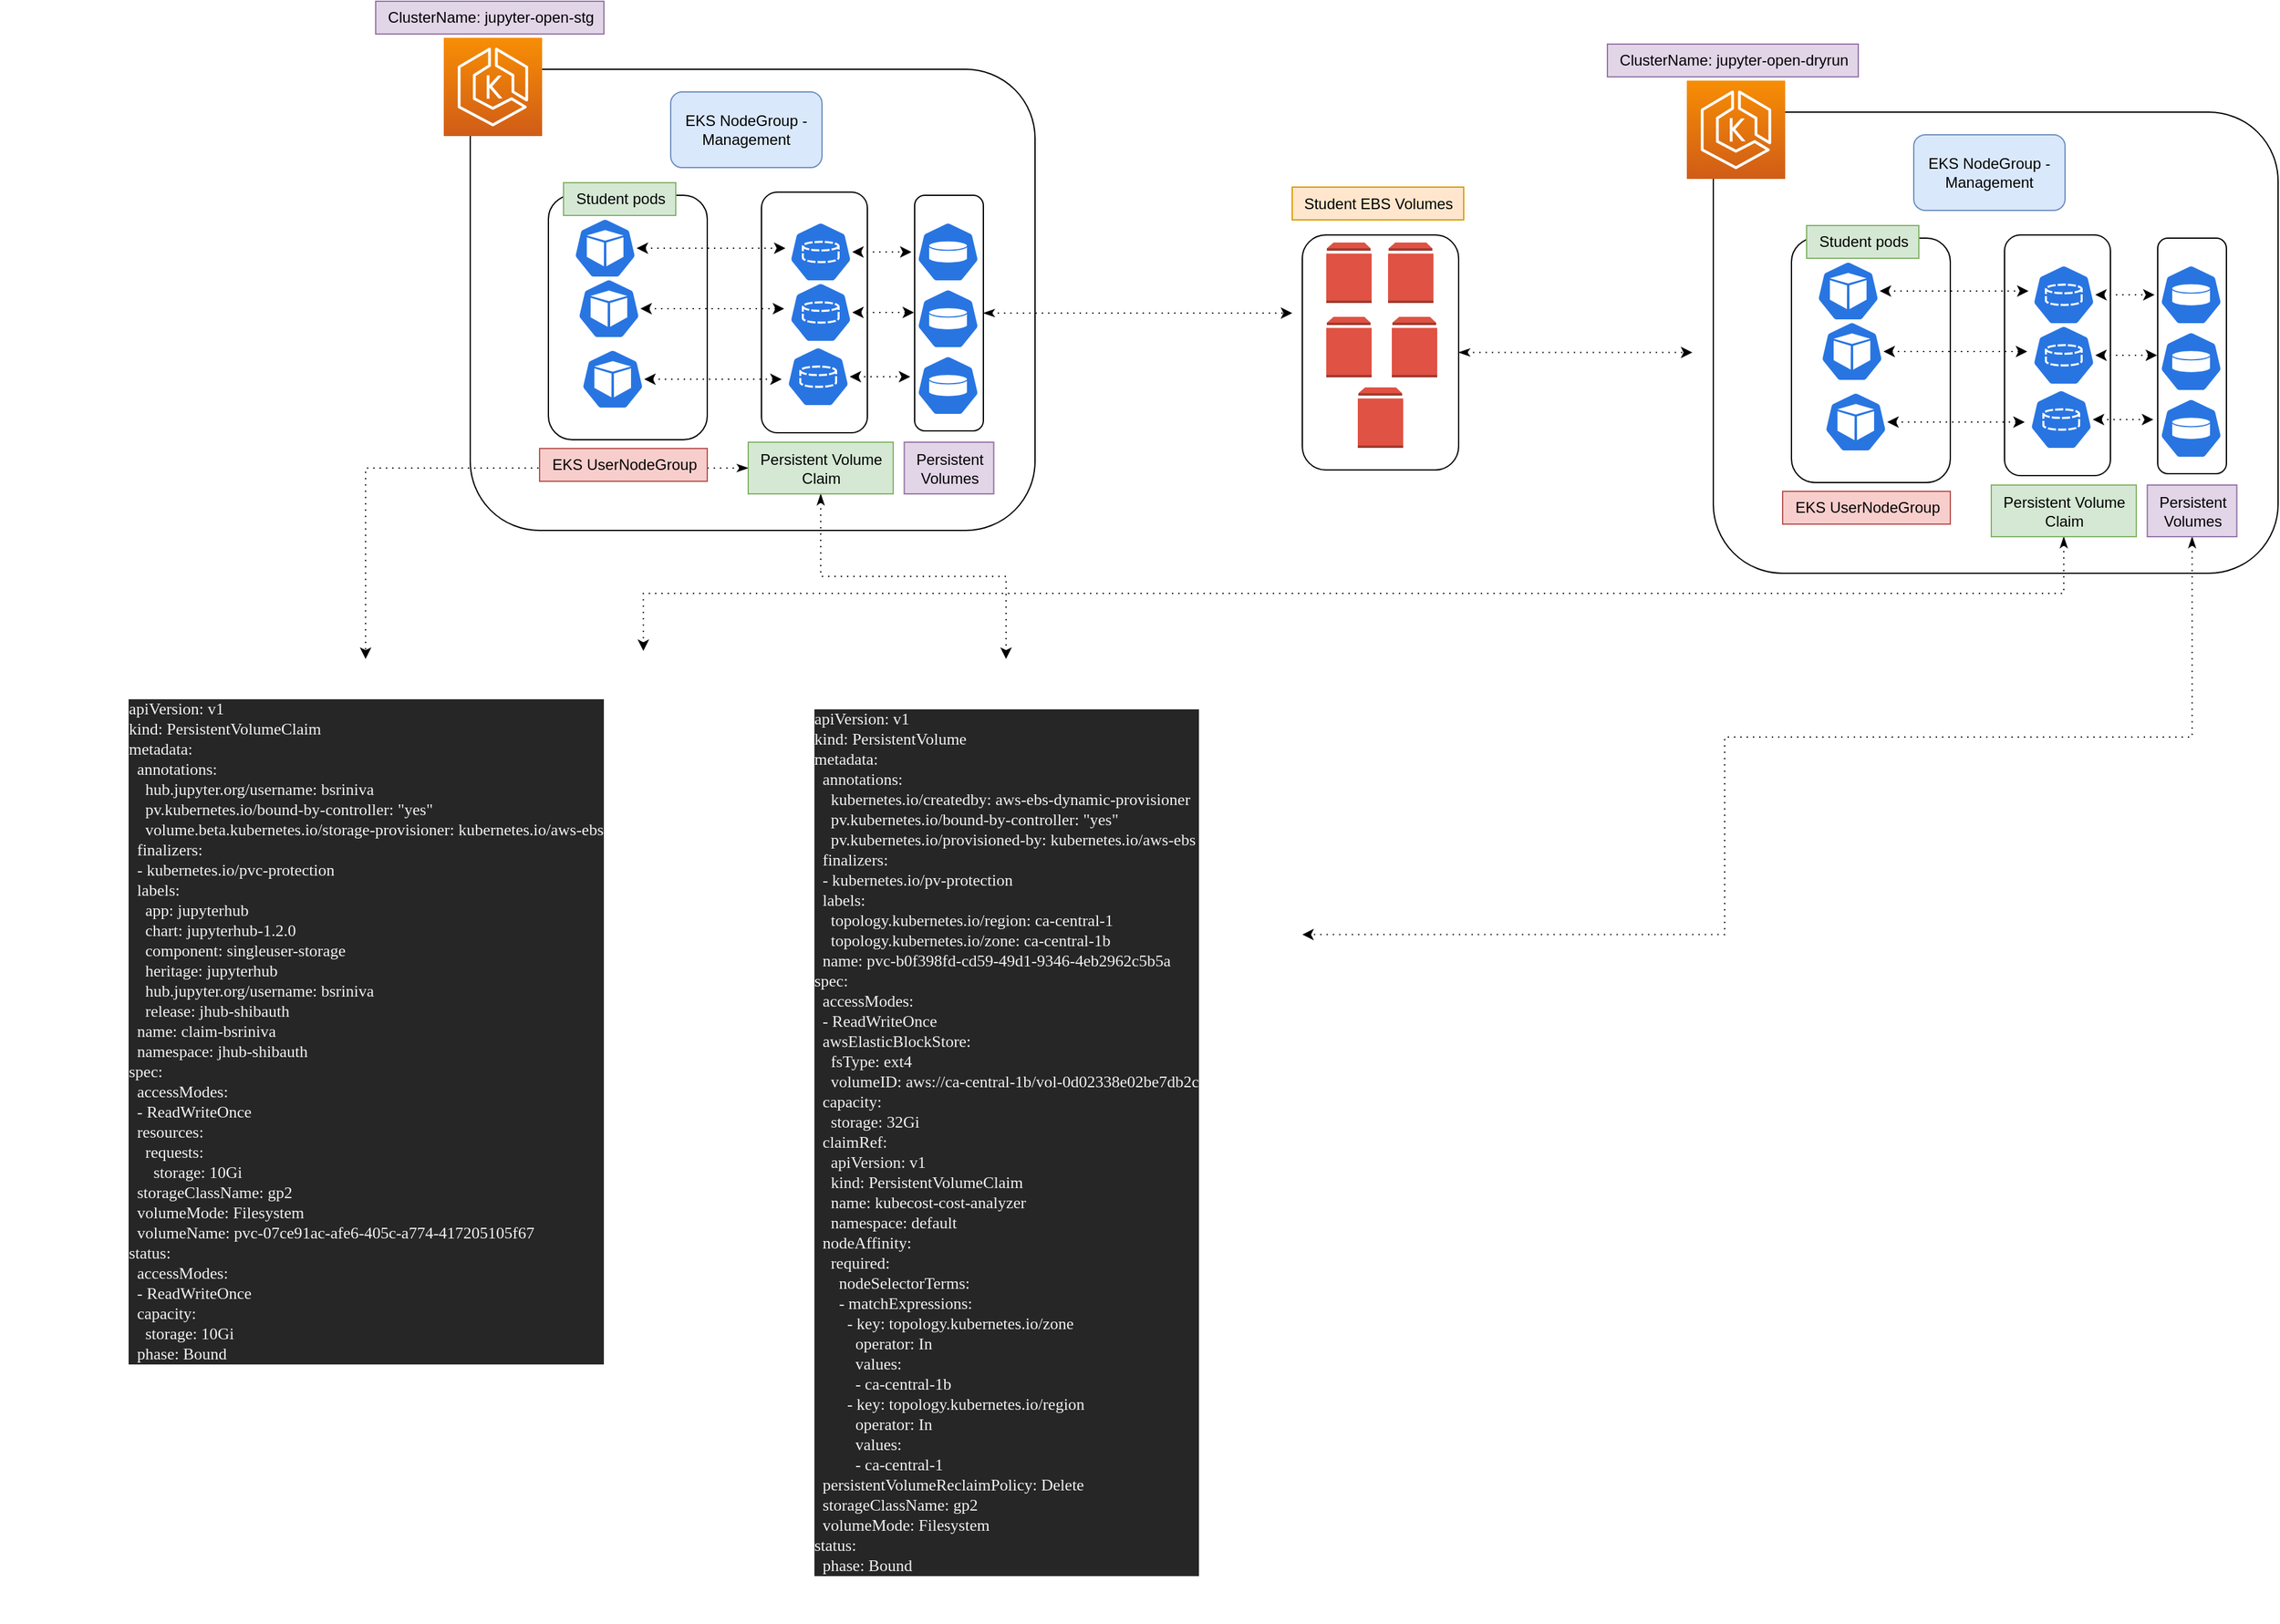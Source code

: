 <mxfile version="20.6.0" type="device"><diagram id="SJwE10z-4MJVXsRdJ9F6" name="Page-1"><mxGraphModel dx="2472" dy="1768" grid="0" gridSize="10" guides="1" tooltips="1" connect="1" arrows="1" fold="1" page="0" pageScale="1" pageWidth="1920" pageHeight="1200" math="0" shadow="0"><root><mxCell id="0"/><mxCell id="1" parent="0"/><mxCell id="1_EWD0Ffi2usKHDU976q-1" value="" style="rounded=1;whiteSpace=wrap;html=1;" vertex="1" parent="1"><mxGeometry x="260" y="115" width="126" height="194" as="geometry"/></mxCell><mxCell id="1_EWD0Ffi2usKHDU976q-2" value="EKS NodeGroup - Management" style="rounded=1;whiteSpace=wrap;html=1;fillColor=#dae8fc;strokeColor=#6c8ebf;" vertex="1" parent="1"><mxGeometry x="357" y="33" width="120" height="60" as="geometry"/></mxCell><mxCell id="1_EWD0Ffi2usKHDU976q-4" value="" style="rounded=1;whiteSpace=wrap;html=1;fillColor=none;" vertex="1" parent="1"><mxGeometry x="198" y="15" width="448" height="366" as="geometry"/></mxCell><mxCell id="1_EWD0Ffi2usKHDU976q-6" value="" style="sketch=0;points=[[0,0,0],[0.25,0,0],[0.5,0,0],[0.75,0,0],[1,0,0],[0,1,0],[0.25,1,0],[0.5,1,0],[0.75,1,0],[1,1,0],[0,0.25,0],[0,0.5,0],[0,0.75,0],[1,0.25,0],[1,0.5,0],[1,0.75,0]];outlineConnect=0;fontColor=#232F3E;gradientColor=#F78E04;gradientDirection=north;fillColor=#D05C17;strokeColor=#ffffff;dashed=0;verticalLabelPosition=bottom;verticalAlign=top;align=center;html=1;fontSize=12;fontStyle=0;aspect=fixed;shape=mxgraph.aws4.resourceIcon;resIcon=mxgraph.aws4.eks;" vertex="1" parent="1"><mxGeometry x="177" y="-10" width="78" height="78" as="geometry"/></mxCell><mxCell id="1_EWD0Ffi2usKHDU976q-8" value="" style="outlineConnect=0;dashed=0;verticalLabelPosition=bottom;verticalAlign=top;align=center;html=1;shape=mxgraph.aws3.volume;fillColor=#E05243;gradientColor=none;" vertex="1" parent="1"><mxGeometry x="877" y="152.5" width="36" height="48" as="geometry"/></mxCell><mxCell id="1_EWD0Ffi2usKHDU976q-10" value="" style="outlineConnect=0;dashed=0;verticalLabelPosition=bottom;verticalAlign=top;align=center;html=1;shape=mxgraph.aws3.volume;fillColor=#E05243;gradientColor=none;" vertex="1" parent="1"><mxGeometry x="926" y="152.5" width="36" height="48" as="geometry"/></mxCell><mxCell id="1_EWD0Ffi2usKHDU976q-11" value="" style="outlineConnect=0;dashed=0;verticalLabelPosition=bottom;verticalAlign=top;align=center;html=1;shape=mxgraph.aws3.volume;fillColor=#E05243;gradientColor=none;" vertex="1" parent="1"><mxGeometry x="877" y="211.5" width="36" height="48" as="geometry"/></mxCell><mxCell id="1_EWD0Ffi2usKHDU976q-12" value="" style="outlineConnect=0;dashed=0;verticalLabelPosition=bottom;verticalAlign=top;align=center;html=1;shape=mxgraph.aws3.volume;fillColor=#E05243;gradientColor=none;" vertex="1" parent="1"><mxGeometry x="929" y="211.5" width="36" height="48" as="geometry"/></mxCell><mxCell id="1_EWD0Ffi2usKHDU976q-14" value="" style="outlineConnect=0;dashed=0;verticalLabelPosition=bottom;verticalAlign=top;align=center;html=1;shape=mxgraph.aws3.volume;fillColor=#E05243;gradientColor=none;" vertex="1" parent="1"><mxGeometry x="902" y="267.5" width="36" height="48" as="geometry"/></mxCell><mxCell id="1_EWD0Ffi2usKHDU976q-16" value="Student EBS Volumes" style="text;html=1;align=center;verticalAlign=middle;resizable=0;points=[];autosize=1;strokeColor=#d79b00;fillColor=#ffe6cc;" vertex="1" parent="1"><mxGeometry x="850" y="108.5" width="136" height="26" as="geometry"/></mxCell><mxCell id="1_EWD0Ffi2usKHDU976q-37" style="edgeStyle=orthogonalEdgeStyle;rounded=0;orthogonalLoop=1;jettySize=auto;html=1;dashed=1;dashPattern=1 4;startArrow=classic;startFill=1;" edge="1" parent="1" source="1_EWD0Ffi2usKHDU976q-18"><mxGeometry relative="1" as="geometry"><mxPoint x="548" y="160" as="targetPoint"/></mxGeometry></mxCell><mxCell id="1_EWD0Ffi2usKHDU976q-18" value="" style="sketch=0;html=1;dashed=0;whitespace=wrap;fillColor=#2875E2;strokeColor=#ffffff;points=[[0.005,0.63,0],[0.1,0.2,0],[0.9,0.2,0],[0.5,0,0],[0.995,0.63,0],[0.72,0.99,0],[0.5,1,0],[0.28,0.99,0]];verticalLabelPosition=bottom;align=center;verticalAlign=top;shape=mxgraph.kubernetes.icon;prIcon=pvc" vertex="1" parent="1"><mxGeometry x="451" y="136" width="50" height="48" as="geometry"/></mxCell><mxCell id="1_EWD0Ffi2usKHDU976q-31" style="edgeStyle=orthogonalEdgeStyle;rounded=0;orthogonalLoop=1;jettySize=auto;html=1;dashed=1;dashPattern=1 4;startArrow=classic;startFill=1;" edge="1" parent="1" source="1_EWD0Ffi2usKHDU976q-19"><mxGeometry relative="1" as="geometry"><mxPoint x="445" y="261" as="targetPoint"/></mxGeometry></mxCell><mxCell id="1_EWD0Ffi2usKHDU976q-19" value="" style="sketch=0;html=1;dashed=0;whitespace=wrap;fillColor=#2875E2;strokeColor=#ffffff;points=[[0.005,0.63,0],[0.1,0.2,0],[0.9,0.2,0],[0.5,0,0],[0.995,0.63,0],[0.72,0.99,0],[0.5,1,0],[0.28,0.99,0]];verticalLabelPosition=bottom;align=center;verticalAlign=top;shape=mxgraph.kubernetes.icon;prIcon=pod" vertex="1" parent="1"><mxGeometry x="286" y="237" width="50" height="48" as="geometry"/></mxCell><mxCell id="1_EWD0Ffi2usKHDU976q-29" style="edgeStyle=orthogonalEdgeStyle;rounded=0;orthogonalLoop=1;jettySize=auto;html=1;dashed=1;dashPattern=1 4;startArrow=classic;startFill=1;" edge="1" parent="1" source="1_EWD0Ffi2usKHDU976q-20"><mxGeometry relative="1" as="geometry"><mxPoint x="447" y="205" as="targetPoint"/></mxGeometry></mxCell><mxCell id="1_EWD0Ffi2usKHDU976q-20" value="" style="sketch=0;html=1;dashed=0;whitespace=wrap;fillColor=#2875E2;strokeColor=#ffffff;points=[[0.005,0.63,0],[0.1,0.2,0],[0.9,0.2,0],[0.5,0,0],[0.995,0.63,0],[0.72,0.99,0],[0.5,1,0],[0.28,0.99,0]];verticalLabelPosition=bottom;align=center;verticalAlign=top;shape=mxgraph.kubernetes.icon;prIcon=pod" vertex="1" parent="1"><mxGeometry x="283" y="181" width="50" height="48" as="geometry"/></mxCell><mxCell id="1_EWD0Ffi2usKHDU976q-28" style="edgeStyle=orthogonalEdgeStyle;rounded=0;orthogonalLoop=1;jettySize=auto;html=1;dashed=1;dashPattern=1 4;startArrow=classic;startFill=1;" edge="1" parent="1" source="1_EWD0Ffi2usKHDU976q-21"><mxGeometry relative="1" as="geometry"><mxPoint x="448" y="157" as="targetPoint"/></mxGeometry></mxCell><mxCell id="1_EWD0Ffi2usKHDU976q-21" value="" style="sketch=0;html=1;dashed=0;whitespace=wrap;fillColor=#2875E2;strokeColor=#ffffff;points=[[0.005,0.63,0],[0.1,0.2,0],[0.9,0.2,0],[0.5,0,0],[0.995,0.63,0],[0.72,0.99,0],[0.5,1,0],[0.28,0.99,0]];verticalLabelPosition=bottom;align=center;verticalAlign=top;shape=mxgraph.kubernetes.icon;prIcon=pod" vertex="1" parent="1"><mxGeometry x="280" y="133" width="50" height="48" as="geometry"/></mxCell><mxCell id="1_EWD0Ffi2usKHDU976q-38" style="edgeStyle=orthogonalEdgeStyle;rounded=0;orthogonalLoop=1;jettySize=auto;html=1;dashed=1;dashPattern=1 4;startArrow=classic;startFill=1;" edge="1" parent="1" source="1_EWD0Ffi2usKHDU976q-22"><mxGeometry relative="1" as="geometry"><mxPoint x="550" y="208" as="targetPoint"/></mxGeometry></mxCell><mxCell id="1_EWD0Ffi2usKHDU976q-22" value="" style="sketch=0;html=1;dashed=0;whitespace=wrap;fillColor=#2875E2;strokeColor=#ffffff;points=[[0.005,0.63,0],[0.1,0.2,0],[0.9,0.2,0],[0.5,0,0],[0.995,0.63,0],[0.72,0.99,0],[0.5,1,0],[0.28,0.99,0]];verticalLabelPosition=bottom;align=center;verticalAlign=top;shape=mxgraph.kubernetes.icon;prIcon=pvc" vertex="1" parent="1"><mxGeometry x="451" y="184" width="50" height="48" as="geometry"/></mxCell><mxCell id="1_EWD0Ffi2usKHDU976q-39" style="edgeStyle=orthogonalEdgeStyle;rounded=0;orthogonalLoop=1;jettySize=auto;html=1;dashed=1;dashPattern=1 4;startArrow=classic;startFill=1;" edge="1" parent="1" source="1_EWD0Ffi2usKHDU976q-23"><mxGeometry relative="1" as="geometry"><mxPoint x="547" y="259" as="targetPoint"/></mxGeometry></mxCell><mxCell id="1_EWD0Ffi2usKHDU976q-23" value="" style="sketch=0;html=1;dashed=0;whitespace=wrap;fillColor=#2875E2;strokeColor=#ffffff;points=[[0.005,0.63,0],[0.1,0.2,0],[0.9,0.2,0],[0.5,0,0],[0.995,0.63,0],[0.72,0.99,0],[0.5,1,0],[0.28,0.99,0]];verticalLabelPosition=bottom;align=center;verticalAlign=top;shape=mxgraph.kubernetes.icon;prIcon=pvc" vertex="1" parent="1"><mxGeometry x="449" y="235" width="50" height="48" as="geometry"/></mxCell><mxCell id="1_EWD0Ffi2usKHDU976q-34" value="" style="sketch=0;html=1;dashed=0;whitespace=wrap;fillColor=#2875E2;strokeColor=#ffffff;points=[[0.005,0.63,0],[0.1,0.2,0],[0.9,0.2,0],[0.5,0,0],[0.995,0.63,0],[0.72,0.99,0],[0.5,1,0],[0.28,0.99,0]];verticalLabelPosition=bottom;align=center;verticalAlign=top;shape=mxgraph.kubernetes.icon;prIcon=pv" vertex="1" parent="1"><mxGeometry x="552" y="136" width="50" height="48" as="geometry"/></mxCell><mxCell id="1_EWD0Ffi2usKHDU976q-35" value="" style="sketch=0;html=1;dashed=0;whitespace=wrap;fillColor=#2875E2;strokeColor=#ffffff;points=[[0.005,0.63,0],[0.1,0.2,0],[0.9,0.2,0],[0.5,0,0],[0.995,0.63,0],[0.72,0.99,0],[0.5,1,0],[0.28,0.99,0]];verticalLabelPosition=bottom;align=center;verticalAlign=top;shape=mxgraph.kubernetes.icon;prIcon=pv" vertex="1" parent="1"><mxGeometry x="552" y="189" width="50" height="48" as="geometry"/></mxCell><mxCell id="1_EWD0Ffi2usKHDU976q-36" value="" style="sketch=0;html=1;dashed=0;whitespace=wrap;fillColor=#2875E2;strokeColor=#ffffff;points=[[0.005,0.63,0],[0.1,0.2,0],[0.9,0.2,0],[0.5,0,0],[0.995,0.63,0],[0.72,0.99,0],[0.5,1,0],[0.28,0.99,0]];verticalLabelPosition=bottom;align=center;verticalAlign=top;shape=mxgraph.kubernetes.icon;prIcon=pv" vertex="1" parent="1"><mxGeometry x="552" y="242" width="50" height="48" as="geometry"/></mxCell><mxCell id="1_EWD0Ffi2usKHDU976q-40" value="" style="rounded=1;whiteSpace=wrap;html=1;fillColor=none;" vertex="1" parent="1"><mxGeometry x="429" y="112.5" width="84" height="191" as="geometry"/></mxCell><mxCell id="1_EWD0Ffi2usKHDU976q-55" style="edgeStyle=orthogonalEdgeStyle;rounded=0;orthogonalLoop=1;jettySize=auto;html=1;dashed=1;dashPattern=1 4;startArrow=classicThin;startFill=1;endArrow=classic;endFill=1;" edge="1" parent="1" source="1_EWD0Ffi2usKHDU976q-42" target="1_EWD0Ffi2usKHDU976q-54"><mxGeometry relative="1" as="geometry"/></mxCell><mxCell id="1_EWD0Ffi2usKHDU976q-60" style="edgeStyle=orthogonalEdgeStyle;rounded=0;orthogonalLoop=1;jettySize=auto;html=1;dashed=1;dashPattern=1 4;startArrow=classicThin;startFill=1;endArrow=classic;endFill=1;" edge="1" parent="1" source="1_EWD0Ffi2usKHDU976q-42" target="1_EWD0Ffi2usKHDU976q-57"><mxGeometry relative="1" as="geometry"/></mxCell><mxCell id="1_EWD0Ffi2usKHDU976q-42" value="Persistent Volume &lt;br&gt;Claim" style="text;html=1;align=center;verticalAlign=middle;resizable=0;points=[];autosize=1;strokeColor=#82b366;fillColor=#d5e8d4;" vertex="1" parent="1"><mxGeometry x="418.5" y="311" width="115" height="41" as="geometry"/></mxCell><mxCell id="1_EWD0Ffi2usKHDU976q-43" value="EKS UserNodeGroup" style="text;html=1;align=center;verticalAlign=middle;resizable=0;points=[];autosize=1;strokeColor=#b85450;fillColor=#f8cecc;" vertex="1" parent="1"><mxGeometry x="253" y="316" width="133" height="26" as="geometry"/></mxCell><mxCell id="1_EWD0Ffi2usKHDU976q-61" style="edgeStyle=orthogonalEdgeStyle;rounded=0;orthogonalLoop=1;jettySize=auto;html=1;dashed=1;dashPattern=1 4;startArrow=classicThin;startFill=1;endArrow=classic;endFill=1;" edge="1" parent="1" source="1_EWD0Ffi2usKHDU976q-44"><mxGeometry relative="1" as="geometry"><mxPoint x="850" y="208.5" as="targetPoint"/></mxGeometry></mxCell><mxCell id="1_EWD0Ffi2usKHDU976q-44" value="" style="rounded=1;whiteSpace=wrap;html=1;fillColor=none;" vertex="1" parent="1"><mxGeometry x="550.5" y="115" width="54.5" height="187" as="geometry"/></mxCell><mxCell id="1_EWD0Ffi2usKHDU976q-45" value="Persistent &lt;br&gt;Volumes" style="text;html=1;align=center;verticalAlign=middle;resizable=0;points=[];autosize=1;strokeColor=#9673a6;fillColor=#e1d5e7;" vertex="1" parent="1"><mxGeometry x="542.25" y="311" width="71" height="41" as="geometry"/></mxCell><mxCell id="1_EWD0Ffi2usKHDU976q-46" value="Student pods" style="text;html=1;align=center;verticalAlign=middle;resizable=0;points=[];autosize=1;strokeColor=#82b366;fillColor=#d5e8d4;" vertex="1" parent="1"><mxGeometry x="272" y="105" width="89" height="26" as="geometry"/></mxCell><mxCell id="1_EWD0Ffi2usKHDU976q-49" value="ClusterName: jupyter-open-stg" style="text;html=1;align=center;verticalAlign=middle;resizable=0;points=[];autosize=1;strokeColor=#9673a6;fillColor=#e1d5e7;" vertex="1" parent="1"><mxGeometry x="123" y="-39" width="181" height="26" as="geometry"/></mxCell><mxCell id="1_EWD0Ffi2usKHDU976q-54" value="&lt;p style=&quot;margin: 0px; font-variant-numeric: normal; font-variant-east-asian: normal; font-stretch: normal; font-size: 13px; line-height: normal; font-family: Monaco; color: rgb(242, 242, 242); background-color: rgba(0, 0, 0, 0.85); text-align: start;&quot; class=&quot;p1&quot;&gt;&lt;span style=&quot;font-variant-ligatures: no-common-ligatures;&quot; class=&quot;s1&quot;&gt;apiVersion: v1&lt;/span&gt;&lt;/p&gt;&lt;p style=&quot;margin: 0px; font-variant-numeric: normal; font-variant-east-asian: normal; font-stretch: normal; font-size: 13px; line-height: normal; font-family: Monaco; color: rgb(242, 242, 242); background-color: rgba(0, 0, 0, 0.85); text-align: start;&quot; class=&quot;p1&quot;&gt;&lt;span style=&quot;font-variant-ligatures: no-common-ligatures;&quot; class=&quot;s1&quot;&gt;kind: PersistentVolumeClaim&lt;/span&gt;&lt;/p&gt;&lt;p style=&quot;margin: 0px; font-variant-numeric: normal; font-variant-east-asian: normal; font-stretch: normal; font-size: 13px; line-height: normal; font-family: Monaco; color: rgb(242, 242, 242); background-color: rgba(0, 0, 0, 0.85); text-align: start;&quot; class=&quot;p1&quot;&gt;&lt;span style=&quot;font-variant-ligatures: no-common-ligatures;&quot; class=&quot;s1&quot;&gt;metadata:&lt;/span&gt;&lt;/p&gt;&lt;p style=&quot;margin: 0px; font-variant-numeric: normal; font-variant-east-asian: normal; font-stretch: normal; font-size: 13px; line-height: normal; font-family: Monaco; color: rgb(242, 242, 242); background-color: rgba(0, 0, 0, 0.85); text-align: start;&quot; class=&quot;p1&quot;&gt;&lt;span style=&quot;font-variant-ligatures: no-common-ligatures;&quot; class=&quot;s1&quot;&gt;&lt;span class=&quot;Apple-converted-space&quot;&gt;&amp;nbsp; &lt;/span&gt;annotations:&lt;/span&gt;&lt;/p&gt;&lt;p style=&quot;margin: 0px; font-variant-numeric: normal; font-variant-east-asian: normal; font-stretch: normal; font-size: 13px; line-height: normal; font-family: Monaco; color: rgb(242, 242, 242); background-color: rgba(0, 0, 0, 0.85); text-align: start;&quot; class=&quot;p1&quot;&gt;&lt;span style=&quot;font-variant-ligatures: no-common-ligatures;&quot; class=&quot;s1&quot;&gt;&lt;span class=&quot;Apple-converted-space&quot;&gt;&amp;nbsp; &amp;nbsp; &lt;/span&gt;hub.jupyter.org/username: bsriniva&lt;/span&gt;&lt;/p&gt;&lt;p style=&quot;margin: 0px; font-variant-numeric: normal; font-variant-east-asian: normal; font-stretch: normal; font-size: 13px; line-height: normal; font-family: Monaco; color: rgb(242, 242, 242); background-color: rgba(0, 0, 0, 0.85); text-align: start;&quot; class=&quot;p1&quot;&gt;&lt;span style=&quot;font-variant-ligatures: no-common-ligatures;&quot; class=&quot;s1&quot;&gt;&lt;span class=&quot;Apple-converted-space&quot;&gt;&amp;nbsp; &amp;nbsp; &lt;/span&gt;pv.kubernetes.io/bound-by-controller: &quot;yes&quot;&lt;/span&gt;&lt;/p&gt;&lt;p style=&quot;margin: 0px; font-variant-numeric: normal; font-variant-east-asian: normal; font-stretch: normal; font-size: 13px; line-height: normal; font-family: Monaco; color: rgb(242, 242, 242); background-color: rgba(0, 0, 0, 0.85); text-align: start;&quot; class=&quot;p1&quot;&gt;&lt;span style=&quot;font-variant-ligatures: no-common-ligatures;&quot; class=&quot;s1&quot;&gt;&lt;span class=&quot;Apple-converted-space&quot;&gt;&amp;nbsp; &amp;nbsp; &lt;/span&gt;volume.beta.kubernetes.io/storage-provisioner: kubernetes.io/aws-ebs&lt;/span&gt;&lt;/p&gt;&lt;p style=&quot;margin: 0px; font-variant-numeric: normal; font-variant-east-asian: normal; font-stretch: normal; font-size: 13px; line-height: normal; font-family: Monaco; color: rgb(242, 242, 242); background-color: rgba(0, 0, 0, 0.85); text-align: start;&quot; class=&quot;p1&quot;&gt;&lt;span style=&quot;font-variant-ligatures: no-common-ligatures;&quot; class=&quot;s1&quot;&gt;&lt;span class=&quot;Apple-converted-space&quot;&gt;&amp;nbsp; &lt;/span&gt;finalizers:&lt;/span&gt;&lt;/p&gt;&lt;p style=&quot;margin: 0px; font-variant-numeric: normal; font-variant-east-asian: normal; font-stretch: normal; font-size: 13px; line-height: normal; font-family: Monaco; color: rgb(242, 242, 242); background-color: rgba(0, 0, 0, 0.85); text-align: start;&quot; class=&quot;p1&quot;&gt;&lt;span style=&quot;font-variant-ligatures: no-common-ligatures;&quot; class=&quot;s1&quot;&gt;&lt;span class=&quot;Apple-converted-space&quot;&gt;&amp;nbsp; &lt;/span&gt;- kubernetes.io/pvc-protection&lt;/span&gt;&lt;/p&gt;&lt;p style=&quot;margin: 0px; font-variant-numeric: normal; font-variant-east-asian: normal; font-stretch: normal; font-size: 13px; line-height: normal; font-family: Monaco; color: rgb(242, 242, 242); background-color: rgba(0, 0, 0, 0.85); text-align: start;&quot; class=&quot;p1&quot;&gt;&lt;span style=&quot;font-variant-ligatures: no-common-ligatures;&quot; class=&quot;s1&quot;&gt;&lt;span class=&quot;Apple-converted-space&quot;&gt;&amp;nbsp; &lt;/span&gt;labels:&lt;/span&gt;&lt;/p&gt;&lt;p style=&quot;margin: 0px; font-variant-numeric: normal; font-variant-east-asian: normal; font-stretch: normal; font-size: 13px; line-height: normal; font-family: Monaco; color: rgb(242, 242, 242); background-color: rgba(0, 0, 0, 0.85); text-align: start;&quot; class=&quot;p1&quot;&gt;&lt;span style=&quot;font-variant-ligatures: no-common-ligatures;&quot; class=&quot;s1&quot;&gt;&lt;span class=&quot;Apple-converted-space&quot;&gt;&amp;nbsp; &amp;nbsp; &lt;/span&gt;app: jupyterhub&lt;/span&gt;&lt;/p&gt;&lt;p style=&quot;margin: 0px; font-variant-numeric: normal; font-variant-east-asian: normal; font-stretch: normal; font-size: 13px; line-height: normal; font-family: Monaco; color: rgb(242, 242, 242); background-color: rgba(0, 0, 0, 0.85); text-align: start;&quot; class=&quot;p1&quot;&gt;&lt;span style=&quot;font-variant-ligatures: no-common-ligatures;&quot; class=&quot;s1&quot;&gt;&lt;span class=&quot;Apple-converted-space&quot;&gt;&amp;nbsp; &amp;nbsp; &lt;/span&gt;chart: jupyterhub-1.2.0&lt;/span&gt;&lt;/p&gt;&lt;p style=&quot;margin: 0px; font-variant-numeric: normal; font-variant-east-asian: normal; font-stretch: normal; font-size: 13px; line-height: normal; font-family: Monaco; color: rgb(242, 242, 242); background-color: rgba(0, 0, 0, 0.85); text-align: start;&quot; class=&quot;p1&quot;&gt;&lt;span style=&quot;font-variant-ligatures: no-common-ligatures;&quot; class=&quot;s1&quot;&gt;&lt;span class=&quot;Apple-converted-space&quot;&gt;&amp;nbsp; &amp;nbsp; &lt;/span&gt;component: singleuser-storage&lt;/span&gt;&lt;/p&gt;&lt;p style=&quot;margin: 0px; font-variant-numeric: normal; font-variant-east-asian: normal; font-stretch: normal; font-size: 13px; line-height: normal; font-family: Monaco; color: rgb(242, 242, 242); background-color: rgba(0, 0, 0, 0.85); text-align: start;&quot; class=&quot;p1&quot;&gt;&lt;span style=&quot;font-variant-ligatures: no-common-ligatures;&quot; class=&quot;s1&quot;&gt;&lt;span class=&quot;Apple-converted-space&quot;&gt;&amp;nbsp; &amp;nbsp; &lt;/span&gt;heritage: jupyterhub&lt;/span&gt;&lt;/p&gt;&lt;p style=&quot;margin: 0px; font-variant-numeric: normal; font-variant-east-asian: normal; font-stretch: normal; font-size: 13px; line-height: normal; font-family: Monaco; color: rgb(242, 242, 242); background-color: rgba(0, 0, 0, 0.85); text-align: start;&quot; class=&quot;p1&quot;&gt;&lt;span style=&quot;font-variant-ligatures: no-common-ligatures;&quot; class=&quot;s1&quot;&gt;&lt;span class=&quot;Apple-converted-space&quot;&gt;&amp;nbsp; &amp;nbsp; &lt;/span&gt;hub.jupyter.org/username: bsriniva&lt;/span&gt;&lt;/p&gt;&lt;p style=&quot;margin: 0px; font-variant-numeric: normal; font-variant-east-asian: normal; font-stretch: normal; font-size: 13px; line-height: normal; font-family: Monaco; color: rgb(242, 242, 242); background-color: rgba(0, 0, 0, 0.85); text-align: start;&quot; class=&quot;p1&quot;&gt;&lt;span style=&quot;font-variant-ligatures: no-common-ligatures;&quot; class=&quot;s1&quot;&gt;&lt;span class=&quot;Apple-converted-space&quot;&gt;&amp;nbsp; &amp;nbsp; &lt;/span&gt;release: jhub-shibauth&lt;/span&gt;&lt;/p&gt;&lt;p style=&quot;margin: 0px; font-variant-numeric: normal; font-variant-east-asian: normal; font-stretch: normal; font-size: 13px; line-height: normal; font-family: Monaco; color: rgb(242, 242, 242); background-color: rgba(0, 0, 0, 0.85); text-align: start;&quot; class=&quot;p1&quot;&gt;&lt;span style=&quot;font-variant-ligatures: no-common-ligatures;&quot; class=&quot;s1&quot;&gt;&lt;span class=&quot;Apple-converted-space&quot;&gt;&amp;nbsp; &lt;/span&gt;name: claim-bsriniva&lt;/span&gt;&lt;/p&gt;&lt;p style=&quot;margin: 0px; font-variant-numeric: normal; font-variant-east-asian: normal; font-stretch: normal; font-size: 13px; line-height: normal; font-family: Monaco; color: rgb(242, 242, 242); background-color: rgba(0, 0, 0, 0.85); text-align: start;&quot; class=&quot;p1&quot;&gt;&lt;span style=&quot;font-variant-ligatures: no-common-ligatures;&quot; class=&quot;s1&quot;&gt;&lt;span class=&quot;Apple-converted-space&quot;&gt;&amp;nbsp; &lt;/span&gt;namespace: jhub-shibauth&lt;/span&gt;&lt;/p&gt;&lt;p style=&quot;margin: 0px; font-variant-numeric: normal; font-variant-east-asian: normal; font-stretch: normal; font-size: 13px; line-height: normal; font-family: Monaco; color: rgb(242, 242, 242); background-color: rgba(0, 0, 0, 0.85); text-align: start;&quot; class=&quot;p1&quot;&gt;&lt;span style=&quot;font-variant-ligatures: no-common-ligatures;&quot; class=&quot;s1&quot;&gt;spec:&lt;/span&gt;&lt;/p&gt;&lt;p style=&quot;margin: 0px; font-variant-numeric: normal; font-variant-east-asian: normal; font-stretch: normal; font-size: 13px; line-height: normal; font-family: Monaco; color: rgb(242, 242, 242); background-color: rgba(0, 0, 0, 0.85); text-align: start;&quot; class=&quot;p1&quot;&gt;&lt;span style=&quot;font-variant-ligatures: no-common-ligatures;&quot; class=&quot;s1&quot;&gt;&lt;span class=&quot;Apple-converted-space&quot;&gt;&amp;nbsp; &lt;/span&gt;accessModes:&lt;/span&gt;&lt;/p&gt;&lt;p style=&quot;margin: 0px; font-variant-numeric: normal; font-variant-east-asian: normal; font-stretch: normal; font-size: 13px; line-height: normal; font-family: Monaco; color: rgb(242, 242, 242); background-color: rgba(0, 0, 0, 0.85); text-align: start;&quot; class=&quot;p1&quot;&gt;&lt;span style=&quot;font-variant-ligatures: no-common-ligatures;&quot; class=&quot;s1&quot;&gt;&lt;span class=&quot;Apple-converted-space&quot;&gt;&amp;nbsp; &lt;/span&gt;- ReadWriteOnce&lt;/span&gt;&lt;/p&gt;&lt;p style=&quot;margin: 0px; font-variant-numeric: normal; font-variant-east-asian: normal; font-stretch: normal; font-size: 13px; line-height: normal; font-family: Monaco; color: rgb(242, 242, 242); background-color: rgba(0, 0, 0, 0.85); text-align: start;&quot; class=&quot;p1&quot;&gt;&lt;span style=&quot;font-variant-ligatures: no-common-ligatures;&quot; class=&quot;s1&quot;&gt;&lt;span class=&quot;Apple-converted-space&quot;&gt;&amp;nbsp; &lt;/span&gt;resources:&lt;/span&gt;&lt;/p&gt;&lt;p style=&quot;margin: 0px; font-variant-numeric: normal; font-variant-east-asian: normal; font-stretch: normal; font-size: 13px; line-height: normal; font-family: Monaco; color: rgb(242, 242, 242); background-color: rgba(0, 0, 0, 0.85); text-align: start;&quot; class=&quot;p1&quot;&gt;&lt;span style=&quot;font-variant-ligatures: no-common-ligatures;&quot; class=&quot;s1&quot;&gt;&lt;span class=&quot;Apple-converted-space&quot;&gt;&amp;nbsp; &amp;nbsp; &lt;/span&gt;requests:&lt;/span&gt;&lt;/p&gt;&lt;p style=&quot;margin: 0px; font-variant-numeric: normal; font-variant-east-asian: normal; font-stretch: normal; font-size: 13px; line-height: normal; font-family: Monaco; color: rgb(242, 242, 242); background-color: rgba(0, 0, 0, 0.85); text-align: start;&quot; class=&quot;p1&quot;&gt;&lt;span style=&quot;font-variant-ligatures: no-common-ligatures;&quot; class=&quot;s1&quot;&gt;&lt;span class=&quot;Apple-converted-space&quot;&gt;&amp;nbsp; &amp;nbsp; &amp;nbsp; &lt;/span&gt;storage: 10Gi&lt;/span&gt;&lt;/p&gt;&lt;p style=&quot;margin: 0px; font-variant-numeric: normal; font-variant-east-asian: normal; font-stretch: normal; font-size: 13px; line-height: normal; font-family: Monaco; color: rgb(242, 242, 242); background-color: rgba(0, 0, 0, 0.85); text-align: start;&quot; class=&quot;p1&quot;&gt;&lt;span style=&quot;font-variant-ligatures: no-common-ligatures;&quot; class=&quot;s1&quot;&gt;&lt;span class=&quot;Apple-converted-space&quot;&gt;&amp;nbsp; &lt;/span&gt;storageClassName: gp2&lt;/span&gt;&lt;/p&gt;&lt;p style=&quot;margin: 0px; font-variant-numeric: normal; font-variant-east-asian: normal; font-stretch: normal; font-size: 13px; line-height: normal; font-family: Monaco; color: rgb(242, 242, 242); background-color: rgba(0, 0, 0, 0.85); text-align: start;&quot; class=&quot;p1&quot;&gt;&lt;span style=&quot;font-variant-ligatures: no-common-ligatures;&quot; class=&quot;s1&quot;&gt;&lt;span class=&quot;Apple-converted-space&quot;&gt;&amp;nbsp; &lt;/span&gt;volumeMode: Filesystem&lt;/span&gt;&lt;/p&gt;&lt;p style=&quot;margin: 0px; font-variant-numeric: normal; font-variant-east-asian: normal; font-stretch: normal; font-size: 13px; line-height: normal; font-family: Monaco; color: rgb(242, 242, 242); background-color: rgba(0, 0, 0, 0.85); text-align: start;&quot; class=&quot;p1&quot;&gt;&lt;span style=&quot;font-variant-ligatures: no-common-ligatures;&quot; class=&quot;s1&quot;&gt;&lt;span class=&quot;Apple-converted-space&quot;&gt;&amp;nbsp; &lt;/span&gt;volumeName: pvc-07ce91ac-afe6-405c-a774-417205105f67&lt;/span&gt;&lt;/p&gt;&lt;p style=&quot;margin: 0px; font-variant-numeric: normal; font-variant-east-asian: normal; font-stretch: normal; font-size: 13px; line-height: normal; font-family: Monaco; color: rgb(242, 242, 242); background-color: rgba(0, 0, 0, 0.85); text-align: start;&quot; class=&quot;p1&quot;&gt;&lt;span style=&quot;font-variant-ligatures: no-common-ligatures;&quot; class=&quot;s1&quot;&gt;status:&lt;/span&gt;&lt;/p&gt;&lt;p style=&quot;margin: 0px; font-variant-numeric: normal; font-variant-east-asian: normal; font-stretch: normal; font-size: 13px; line-height: normal; font-family: Monaco; color: rgb(242, 242, 242); background-color: rgba(0, 0, 0, 0.85); text-align: start;&quot; class=&quot;p1&quot;&gt;&lt;span style=&quot;font-variant-ligatures: no-common-ligatures;&quot; class=&quot;s1&quot;&gt;&lt;span class=&quot;Apple-converted-space&quot;&gt;&amp;nbsp; &lt;/span&gt;accessModes:&lt;/span&gt;&lt;/p&gt;&lt;p style=&quot;margin: 0px; font-variant-numeric: normal; font-variant-east-asian: normal; font-stretch: normal; font-size: 13px; line-height: normal; font-family: Monaco; color: rgb(242, 242, 242); background-color: rgba(0, 0, 0, 0.85); text-align: start;&quot; class=&quot;p1&quot;&gt;&lt;span style=&quot;font-variant-ligatures: no-common-ligatures;&quot; class=&quot;s1&quot;&gt;&lt;span class=&quot;Apple-converted-space&quot;&gt;&amp;nbsp; &lt;/span&gt;- ReadWriteOnce&lt;/span&gt;&lt;/p&gt;&lt;p style=&quot;margin: 0px; font-variant-numeric: normal; font-variant-east-asian: normal; font-stretch: normal; font-size: 13px; line-height: normal; font-family: Monaco; color: rgb(242, 242, 242); background-color: rgba(0, 0, 0, 0.85); text-align: start;&quot; class=&quot;p1&quot;&gt;&lt;span style=&quot;font-variant-ligatures: no-common-ligatures;&quot; class=&quot;s1&quot;&gt;&lt;span class=&quot;Apple-converted-space&quot;&gt;&amp;nbsp; &lt;/span&gt;capacity:&lt;/span&gt;&lt;/p&gt;&lt;p style=&quot;margin: 0px; font-variant-numeric: normal; font-variant-east-asian: normal; font-stretch: normal; font-size: 13px; line-height: normal; font-family: Monaco; color: rgb(242, 242, 242); background-color: rgba(0, 0, 0, 0.85); text-align: start;&quot; class=&quot;p1&quot;&gt;&lt;span style=&quot;font-variant-ligatures: no-common-ligatures;&quot; class=&quot;s1&quot;&gt;&lt;span class=&quot;Apple-converted-space&quot;&gt;&amp;nbsp; &amp;nbsp; &lt;/span&gt;storage: 10Gi&lt;/span&gt;&lt;/p&gt;&lt;p style=&quot;margin: 0px; font-variant-numeric: normal; font-variant-east-asian: normal; font-stretch: normal; font-size: 13px; line-height: normal; font-family: Monaco; color: rgb(242, 242, 242); background-color: rgba(0, 0, 0, 0.85); text-align: start;&quot; class=&quot;p1&quot;&gt;&lt;span style=&quot;font-variant-ligatures: no-common-ligatures;&quot; class=&quot;s1&quot;&gt;&lt;span class=&quot;Apple-converted-space&quot;&gt;&amp;nbsp; &lt;/span&gt;phase: Bound&lt;/span&gt;&lt;/p&gt;" style="text;html=1;align=center;verticalAlign=middle;resizable=0;points=[];autosize=1;strokeColor=none;fillColor=none;" vertex="1" parent="1"><mxGeometry x="-175" y="483" width="580" height="590" as="geometry"/></mxCell><mxCell id="1_EWD0Ffi2usKHDU976q-57" value="&lt;p style=&quot;margin: 0px; font-variant-numeric: normal; font-variant-east-asian: normal; font-stretch: normal; font-size: 13px; line-height: normal; font-family: Monaco; color: rgb(242, 242, 242); background-color: rgba(0, 0, 0, 0.85); text-align: start;&quot; class=&quot;p1&quot;&gt;&lt;span style=&quot;font-variant-ligatures: no-common-ligatures;&quot; class=&quot;s1&quot;&gt;apiVersion: v1&lt;/span&gt;&lt;/p&gt;&lt;p style=&quot;margin: 0px; font-variant-numeric: normal; font-variant-east-asian: normal; font-stretch: normal; font-size: 13px; line-height: normal; font-family: Monaco; color: rgb(242, 242, 242); background-color: rgba(0, 0, 0, 0.85); text-align: start;&quot; class=&quot;p1&quot;&gt;&lt;span style=&quot;font-variant-ligatures: no-common-ligatures;&quot; class=&quot;s1&quot;&gt;kind: PersistentVolume&lt;/span&gt;&lt;/p&gt;&lt;p style=&quot;margin: 0px; font-variant-numeric: normal; font-variant-east-asian: normal; font-stretch: normal; font-size: 13px; line-height: normal; font-family: Monaco; color: rgb(242, 242, 242); background-color: rgba(0, 0, 0, 0.85); text-align: start;&quot; class=&quot;p1&quot;&gt;&lt;span style=&quot;font-variant-ligatures: no-common-ligatures;&quot; class=&quot;s1&quot;&gt;metadata:&lt;/span&gt;&lt;/p&gt;&lt;p style=&quot;margin: 0px; font-variant-numeric: normal; font-variant-east-asian: normal; font-stretch: normal; font-size: 13px; line-height: normal; font-family: Monaco; color: rgb(242, 242, 242); background-color: rgba(0, 0, 0, 0.85); text-align: start;&quot; class=&quot;p1&quot;&gt;&lt;span style=&quot;font-variant-ligatures: no-common-ligatures;&quot; class=&quot;s1&quot;&gt;&lt;span class=&quot;Apple-converted-space&quot;&gt;&amp;nbsp; &lt;/span&gt;annotations:&lt;/span&gt;&lt;/p&gt;&lt;p style=&quot;margin: 0px; font-variant-numeric: normal; font-variant-east-asian: normal; font-stretch: normal; font-size: 13px; line-height: normal; font-family: Monaco; color: rgb(242, 242, 242); background-color: rgba(0, 0, 0, 0.85); text-align: start;&quot; class=&quot;p1&quot;&gt;&lt;span style=&quot;font-variant-ligatures: no-common-ligatures;&quot; class=&quot;s1&quot;&gt;&lt;span class=&quot;Apple-converted-space&quot;&gt;&amp;nbsp; &amp;nbsp; &lt;/span&gt;kubernetes.io/createdby: aws-ebs-dynamic-provisioner&lt;/span&gt;&lt;/p&gt;&lt;p style=&quot;margin: 0px; font-variant-numeric: normal; font-variant-east-asian: normal; font-stretch: normal; font-size: 13px; line-height: normal; font-family: Monaco; color: rgb(242, 242, 242); background-color: rgba(0, 0, 0, 0.85); text-align: start;&quot; class=&quot;p1&quot;&gt;&lt;span style=&quot;font-variant-ligatures: no-common-ligatures;&quot; class=&quot;s1&quot;&gt;&lt;span class=&quot;Apple-converted-space&quot;&gt;&amp;nbsp; &amp;nbsp; &lt;/span&gt;pv.kubernetes.io/bound-by-controller: &quot;yes&quot;&lt;/span&gt;&lt;/p&gt;&lt;p style=&quot;margin: 0px; font-variant-numeric: normal; font-variant-east-asian: normal; font-stretch: normal; font-size: 13px; line-height: normal; font-family: Monaco; color: rgb(242, 242, 242); background-color: rgba(0, 0, 0, 0.85); text-align: start;&quot; class=&quot;p1&quot;&gt;&lt;span style=&quot;font-variant-ligatures: no-common-ligatures;&quot; class=&quot;s1&quot;&gt;&lt;span class=&quot;Apple-converted-space&quot;&gt;&amp;nbsp; &amp;nbsp; &lt;/span&gt;pv.kubernetes.io/provisioned-by: kubernetes.io/aws-ebs&lt;/span&gt;&lt;/p&gt;&lt;p style=&quot;margin: 0px; font-variant-numeric: normal; font-variant-east-asian: normal; font-stretch: normal; font-size: 13px; line-height: normal; font-family: Monaco; color: rgb(242, 242, 242); background-color: rgba(0, 0, 0, 0.85); text-align: start;&quot; class=&quot;p1&quot;&gt;&lt;span style=&quot;font-variant-ligatures: no-common-ligatures;&quot; class=&quot;s1&quot;&gt;&lt;span class=&quot;Apple-converted-space&quot;&gt;&amp;nbsp; &lt;/span&gt;finalizers:&lt;/span&gt;&lt;/p&gt;&lt;p style=&quot;margin: 0px; font-variant-numeric: normal; font-variant-east-asian: normal; font-stretch: normal; font-size: 13px; line-height: normal; font-family: Monaco; color: rgb(242, 242, 242); background-color: rgba(0, 0, 0, 0.85); text-align: start;&quot; class=&quot;p1&quot;&gt;&lt;span style=&quot;font-variant-ligatures: no-common-ligatures;&quot; class=&quot;s1&quot;&gt;&lt;span class=&quot;Apple-converted-space&quot;&gt;&amp;nbsp; &lt;/span&gt;- kubernetes.io/pv-protection&lt;/span&gt;&lt;/p&gt;&lt;p style=&quot;margin: 0px; font-variant-numeric: normal; font-variant-east-asian: normal; font-stretch: normal; font-size: 13px; line-height: normal; font-family: Monaco; color: rgb(242, 242, 242); background-color: rgba(0, 0, 0, 0.85); text-align: start;&quot; class=&quot;p1&quot;&gt;&lt;span style=&quot;font-variant-ligatures: no-common-ligatures;&quot; class=&quot;s1&quot;&gt;&lt;span class=&quot;Apple-converted-space&quot;&gt;&amp;nbsp; &lt;/span&gt;labels:&lt;/span&gt;&lt;/p&gt;&lt;p style=&quot;margin: 0px; font-variant-numeric: normal; font-variant-east-asian: normal; font-stretch: normal; font-size: 13px; line-height: normal; font-family: Monaco; color: rgb(242, 242, 242); background-color: rgba(0, 0, 0, 0.85); text-align: start;&quot; class=&quot;p1&quot;&gt;&lt;span style=&quot;font-variant-ligatures: no-common-ligatures;&quot; class=&quot;s1&quot;&gt;&lt;span class=&quot;Apple-converted-space&quot;&gt;&amp;nbsp; &amp;nbsp; &lt;/span&gt;topology.kubernetes.io/region: ca-central-1&lt;/span&gt;&lt;/p&gt;&lt;p style=&quot;margin: 0px; font-variant-numeric: normal; font-variant-east-asian: normal; font-stretch: normal; font-size: 13px; line-height: normal; font-family: Monaco; color: rgb(242, 242, 242); background-color: rgba(0, 0, 0, 0.85); text-align: start;&quot; class=&quot;p1&quot;&gt;&lt;span style=&quot;font-variant-ligatures: no-common-ligatures;&quot; class=&quot;s1&quot;&gt;&lt;span class=&quot;Apple-converted-space&quot;&gt;&amp;nbsp; &amp;nbsp; &lt;/span&gt;topology.kubernetes.io/zone: ca-central-1b&lt;/span&gt;&lt;/p&gt;&lt;p style=&quot;margin: 0px; font-variant-numeric: normal; font-variant-east-asian: normal; font-stretch: normal; font-size: 13px; line-height: normal; font-family: Monaco; color: rgb(242, 242, 242); background-color: rgba(0, 0, 0, 0.85); text-align: start;&quot; class=&quot;p1&quot;&gt;&lt;span style=&quot;font-variant-ligatures: no-common-ligatures;&quot; class=&quot;s1&quot;&gt;&lt;span class=&quot;Apple-converted-space&quot;&gt;&amp;nbsp; &lt;/span&gt;name: pvc-b0f398fd-cd59-49d1-9346-4eb2962c5b5a&lt;/span&gt;&lt;/p&gt;&lt;p style=&quot;margin: 0px; font-variant-numeric: normal; font-variant-east-asian: normal; font-stretch: normal; font-size: 13px; line-height: normal; font-family: Monaco; color: rgb(242, 242, 242); background-color: rgba(0, 0, 0, 0.85); text-align: start;&quot; class=&quot;p1&quot;&gt;&lt;span style=&quot;font-variant-ligatures: no-common-ligatures;&quot; class=&quot;s1&quot;&gt;spec:&lt;/span&gt;&lt;/p&gt;&lt;p style=&quot;margin: 0px; font-variant-numeric: normal; font-variant-east-asian: normal; font-stretch: normal; font-size: 13px; line-height: normal; font-family: Monaco; color: rgb(242, 242, 242); background-color: rgba(0, 0, 0, 0.85); text-align: start;&quot; class=&quot;p1&quot;&gt;&lt;span style=&quot;font-variant-ligatures: no-common-ligatures;&quot; class=&quot;s1&quot;&gt;&lt;span class=&quot;Apple-converted-space&quot;&gt;&amp;nbsp; &lt;/span&gt;accessModes:&lt;/span&gt;&lt;/p&gt;&lt;p style=&quot;margin: 0px; font-variant-numeric: normal; font-variant-east-asian: normal; font-stretch: normal; font-size: 13px; line-height: normal; font-family: Monaco; color: rgb(242, 242, 242); background-color: rgba(0, 0, 0, 0.85); text-align: start;&quot; class=&quot;p1&quot;&gt;&lt;span style=&quot;font-variant-ligatures: no-common-ligatures;&quot; class=&quot;s1&quot;&gt;&lt;span class=&quot;Apple-converted-space&quot;&gt;&amp;nbsp; &lt;/span&gt;- ReadWriteOnce&lt;/span&gt;&lt;/p&gt;&lt;p style=&quot;margin: 0px; font-variant-numeric: normal; font-variant-east-asian: normal; font-stretch: normal; font-size: 13px; line-height: normal; font-family: Monaco; color: rgb(242, 242, 242); background-color: rgba(0, 0, 0, 0.85); text-align: start;&quot; class=&quot;p1&quot;&gt;&lt;span style=&quot;font-variant-ligatures: no-common-ligatures;&quot; class=&quot;s1&quot;&gt;&lt;span class=&quot;Apple-converted-space&quot;&gt;&amp;nbsp; &lt;/span&gt;awsElasticBlockStore:&lt;/span&gt;&lt;/p&gt;&lt;p style=&quot;margin: 0px; font-variant-numeric: normal; font-variant-east-asian: normal; font-stretch: normal; font-size: 13px; line-height: normal; font-family: Monaco; color: rgb(242, 242, 242); background-color: rgba(0, 0, 0, 0.85); text-align: start;&quot; class=&quot;p1&quot;&gt;&lt;span style=&quot;font-variant-ligatures: no-common-ligatures;&quot; class=&quot;s1&quot;&gt;&lt;span class=&quot;Apple-converted-space&quot;&gt;&amp;nbsp; &amp;nbsp; &lt;/span&gt;fsType: ext4&lt;/span&gt;&lt;/p&gt;&lt;p style=&quot;margin: 0px; font-variant-numeric: normal; font-variant-east-asian: normal; font-stretch: normal; font-size: 13px; line-height: normal; font-family: Monaco; color: rgb(242, 242, 242); background-color: rgba(0, 0, 0, 0.85); text-align: start;&quot; class=&quot;p1&quot;&gt;&lt;span style=&quot;font-variant-ligatures: no-common-ligatures;&quot; class=&quot;s1&quot;&gt;&lt;span class=&quot;Apple-converted-space&quot;&gt;&amp;nbsp; &amp;nbsp; &lt;/span&gt;volumeID: aws://ca-central-1b/vol-0d02338e02be7db2c&lt;/span&gt;&lt;/p&gt;&lt;p style=&quot;margin: 0px; font-variant-numeric: normal; font-variant-east-asian: normal; font-stretch: normal; font-size: 13px; line-height: normal; font-family: Monaco; color: rgb(242, 242, 242); background-color: rgba(0, 0, 0, 0.85); text-align: start;&quot; class=&quot;p1&quot;&gt;&lt;span style=&quot;font-variant-ligatures: no-common-ligatures;&quot; class=&quot;s1&quot;&gt;&lt;span class=&quot;Apple-converted-space&quot;&gt;&amp;nbsp; &lt;/span&gt;capacity:&lt;/span&gt;&lt;/p&gt;&lt;p style=&quot;margin: 0px; font-variant-numeric: normal; font-variant-east-asian: normal; font-stretch: normal; font-size: 13px; line-height: normal; font-family: Monaco; color: rgb(242, 242, 242); background-color: rgba(0, 0, 0, 0.85); text-align: start;&quot; class=&quot;p1&quot;&gt;&lt;span style=&quot;font-variant-ligatures: no-common-ligatures;&quot; class=&quot;s1&quot;&gt;&lt;span class=&quot;Apple-converted-space&quot;&gt;&amp;nbsp; &amp;nbsp; &lt;/span&gt;storage: 32Gi&lt;/span&gt;&lt;/p&gt;&lt;p style=&quot;margin: 0px; font-variant-numeric: normal; font-variant-east-asian: normal; font-stretch: normal; font-size: 13px; line-height: normal; font-family: Monaco; color: rgb(242, 242, 242); background-color: rgba(0, 0, 0, 0.85); text-align: start;&quot; class=&quot;p1&quot;&gt;&lt;span style=&quot;font-variant-ligatures: no-common-ligatures;&quot; class=&quot;s1&quot;&gt;&lt;span class=&quot;Apple-converted-space&quot;&gt;&amp;nbsp; &lt;/span&gt;claimRef:&lt;/span&gt;&lt;/p&gt;&lt;p style=&quot;margin: 0px; font-variant-numeric: normal; font-variant-east-asian: normal; font-stretch: normal; font-size: 13px; line-height: normal; font-family: Monaco; color: rgb(242, 242, 242); background-color: rgba(0, 0, 0, 0.85); text-align: start;&quot; class=&quot;p1&quot;&gt;&lt;span style=&quot;font-variant-ligatures: no-common-ligatures;&quot; class=&quot;s1&quot;&gt;&lt;span class=&quot;Apple-converted-space&quot;&gt;&amp;nbsp; &amp;nbsp; &lt;/span&gt;apiVersion: v1&lt;/span&gt;&lt;/p&gt;&lt;p style=&quot;margin: 0px; font-variant-numeric: normal; font-variant-east-asian: normal; font-stretch: normal; font-size: 13px; line-height: normal; font-family: Monaco; color: rgb(242, 242, 242); background-color: rgba(0, 0, 0, 0.85); text-align: start;&quot; class=&quot;p1&quot;&gt;&lt;span style=&quot;font-variant-ligatures: no-common-ligatures;&quot; class=&quot;s1&quot;&gt;&lt;span class=&quot;Apple-converted-space&quot;&gt;&amp;nbsp; &amp;nbsp; &lt;/span&gt;kind: PersistentVolumeClaim&lt;/span&gt;&lt;/p&gt;&lt;p style=&quot;margin: 0px; font-variant-numeric: normal; font-variant-east-asian: normal; font-stretch: normal; font-size: 13px; line-height: normal; font-family: Monaco; color: rgb(242, 242, 242); background-color: rgba(0, 0, 0, 0.85); text-align: start;&quot; class=&quot;p1&quot;&gt;&lt;span style=&quot;font-variant-ligatures: no-common-ligatures;&quot; class=&quot;s1&quot;&gt;&lt;span class=&quot;Apple-converted-space&quot;&gt;&amp;nbsp; &amp;nbsp; &lt;/span&gt;name: kubecost-cost-analyzer&lt;/span&gt;&lt;/p&gt;&lt;p style=&quot;margin: 0px; font-variant-numeric: normal; font-variant-east-asian: normal; font-stretch: normal; font-size: 13px; line-height: normal; font-family: Monaco; color: rgb(242, 242, 242); background-color: rgba(0, 0, 0, 0.85); text-align: start;&quot; class=&quot;p1&quot;&gt;&lt;span style=&quot;font-variant-ligatures: no-common-ligatures;&quot; class=&quot;s1&quot;&gt;&lt;span class=&quot;Apple-converted-space&quot;&gt;&amp;nbsp; &amp;nbsp; &lt;/span&gt;namespace: default&lt;/span&gt;&lt;/p&gt;&lt;p style=&quot;margin: 0px; font-variant-numeric: normal; font-variant-east-asian: normal; font-stretch: normal; font-size: 13px; line-height: normal; font-family: Monaco; color: rgb(242, 242, 242); background-color: rgba(0, 0, 0, 0.85); text-align: start;&quot; class=&quot;p1&quot;&gt;&lt;span style=&quot;font-variant-ligatures: no-common-ligatures;&quot; class=&quot;s1&quot;&gt;&lt;span class=&quot;Apple-converted-space&quot;&gt;&amp;nbsp; &lt;/span&gt;nodeAffinity:&lt;/span&gt;&lt;/p&gt;&lt;p style=&quot;margin: 0px; font-variant-numeric: normal; font-variant-east-asian: normal; font-stretch: normal; font-size: 13px; line-height: normal; font-family: Monaco; color: rgb(242, 242, 242); background-color: rgba(0, 0, 0, 0.85); text-align: start;&quot; class=&quot;p1&quot;&gt;&lt;span style=&quot;font-variant-ligatures: no-common-ligatures;&quot; class=&quot;s1&quot;&gt;&lt;span class=&quot;Apple-converted-space&quot;&gt;&amp;nbsp; &amp;nbsp; &lt;/span&gt;required:&lt;/span&gt;&lt;/p&gt;&lt;p style=&quot;margin: 0px; font-variant-numeric: normal; font-variant-east-asian: normal; font-stretch: normal; font-size: 13px; line-height: normal; font-family: Monaco; color: rgb(242, 242, 242); background-color: rgba(0, 0, 0, 0.85); text-align: start;&quot; class=&quot;p1&quot;&gt;&lt;span style=&quot;font-variant-ligatures: no-common-ligatures;&quot; class=&quot;s1&quot;&gt;&lt;span class=&quot;Apple-converted-space&quot;&gt;&amp;nbsp; &amp;nbsp; &amp;nbsp; &lt;/span&gt;nodeSelectorTerms:&lt;/span&gt;&lt;/p&gt;&lt;p style=&quot;margin: 0px; font-variant-numeric: normal; font-variant-east-asian: normal; font-stretch: normal; font-size: 13px; line-height: normal; font-family: Monaco; color: rgb(242, 242, 242); background-color: rgba(0, 0, 0, 0.85); text-align: start;&quot; class=&quot;p1&quot;&gt;&lt;span style=&quot;font-variant-ligatures: no-common-ligatures;&quot; class=&quot;s1&quot;&gt;&lt;span class=&quot;Apple-converted-space&quot;&gt;&amp;nbsp; &amp;nbsp; &amp;nbsp; &lt;/span&gt;- matchExpressions:&lt;/span&gt;&lt;/p&gt;&lt;p style=&quot;margin: 0px; font-variant-numeric: normal; font-variant-east-asian: normal; font-stretch: normal; font-size: 13px; line-height: normal; font-family: Monaco; color: rgb(242, 242, 242); background-color: rgba(0, 0, 0, 0.85); text-align: start;&quot; class=&quot;p1&quot;&gt;&lt;span style=&quot;font-variant-ligatures: no-common-ligatures;&quot; class=&quot;s1&quot;&gt;&lt;span class=&quot;Apple-converted-space&quot;&gt;&amp;nbsp; &amp;nbsp; &amp;nbsp; &amp;nbsp; &lt;/span&gt;- key: topology.kubernetes.io/zone&lt;/span&gt;&lt;/p&gt;&lt;p style=&quot;margin: 0px; font-variant-numeric: normal; font-variant-east-asian: normal; font-stretch: normal; font-size: 13px; line-height: normal; font-family: Monaco; color: rgb(242, 242, 242); background-color: rgba(0, 0, 0, 0.85); text-align: start;&quot; class=&quot;p1&quot;&gt;&lt;span style=&quot;font-variant-ligatures: no-common-ligatures;&quot; class=&quot;s1&quot;&gt;&lt;span class=&quot;Apple-converted-space&quot;&gt;&amp;nbsp; &amp;nbsp; &amp;nbsp; &amp;nbsp; &amp;nbsp; &lt;/span&gt;operator: In&lt;/span&gt;&lt;/p&gt;&lt;p style=&quot;margin: 0px; font-variant-numeric: normal; font-variant-east-asian: normal; font-stretch: normal; font-size: 13px; line-height: normal; font-family: Monaco; color: rgb(242, 242, 242); background-color: rgba(0, 0, 0, 0.85); text-align: start;&quot; class=&quot;p1&quot;&gt;&lt;span style=&quot;font-variant-ligatures: no-common-ligatures;&quot; class=&quot;s1&quot;&gt;&lt;span class=&quot;Apple-converted-space&quot;&gt;&amp;nbsp; &amp;nbsp; &amp;nbsp; &amp;nbsp; &amp;nbsp; &lt;/span&gt;values:&lt;/span&gt;&lt;/p&gt;&lt;p style=&quot;margin: 0px; font-variant-numeric: normal; font-variant-east-asian: normal; font-stretch: normal; font-size: 13px; line-height: normal; font-family: Monaco; color: rgb(242, 242, 242); background-color: rgba(0, 0, 0, 0.85); text-align: start;&quot; class=&quot;p1&quot;&gt;&lt;span style=&quot;font-variant-ligatures: no-common-ligatures;&quot; class=&quot;s1&quot;&gt;&lt;span class=&quot;Apple-converted-space&quot;&gt;&amp;nbsp; &amp;nbsp; &amp;nbsp; &amp;nbsp; &amp;nbsp; &lt;/span&gt;- ca-central-1b&lt;/span&gt;&lt;/p&gt;&lt;p style=&quot;margin: 0px; font-variant-numeric: normal; font-variant-east-asian: normal; font-stretch: normal; font-size: 13px; line-height: normal; font-family: Monaco; color: rgb(242, 242, 242); background-color: rgba(0, 0, 0, 0.85); text-align: start;&quot; class=&quot;p1&quot;&gt;&lt;span style=&quot;font-variant-ligatures: no-common-ligatures;&quot; class=&quot;s1&quot;&gt;&lt;span class=&quot;Apple-converted-space&quot;&gt;&amp;nbsp; &amp;nbsp; &amp;nbsp; &amp;nbsp; &lt;/span&gt;- key: topology.kubernetes.io/region&lt;/span&gt;&lt;/p&gt;&lt;p style=&quot;margin: 0px; font-variant-numeric: normal; font-variant-east-asian: normal; font-stretch: normal; font-size: 13px; line-height: normal; font-family: Monaco; color: rgb(242, 242, 242); background-color: rgba(0, 0, 0, 0.85); text-align: start;&quot; class=&quot;p1&quot;&gt;&lt;span style=&quot;font-variant-ligatures: no-common-ligatures;&quot; class=&quot;s1&quot;&gt;&lt;span class=&quot;Apple-converted-space&quot;&gt;&amp;nbsp; &amp;nbsp; &amp;nbsp; &amp;nbsp; &amp;nbsp; &lt;/span&gt;operator: In&lt;/span&gt;&lt;/p&gt;&lt;p style=&quot;margin: 0px; font-variant-numeric: normal; font-variant-east-asian: normal; font-stretch: normal; font-size: 13px; line-height: normal; font-family: Monaco; color: rgb(242, 242, 242); background-color: rgba(0, 0, 0, 0.85); text-align: start;&quot; class=&quot;p1&quot;&gt;&lt;span style=&quot;font-variant-ligatures: no-common-ligatures;&quot; class=&quot;s1&quot;&gt;&lt;span class=&quot;Apple-converted-space&quot;&gt;&amp;nbsp; &amp;nbsp; &amp;nbsp; &amp;nbsp; &amp;nbsp; &lt;/span&gt;values:&lt;/span&gt;&lt;/p&gt;&lt;p style=&quot;margin: 0px; font-variant-numeric: normal; font-variant-east-asian: normal; font-stretch: normal; font-size: 13px; line-height: normal; font-family: Monaco; color: rgb(242, 242, 242); background-color: rgba(0, 0, 0, 0.85); text-align: start;&quot; class=&quot;p1&quot;&gt;&lt;span style=&quot;font-variant-ligatures: no-common-ligatures;&quot; class=&quot;s1&quot;&gt;&lt;span class=&quot;Apple-converted-space&quot;&gt;&amp;nbsp; &amp;nbsp; &amp;nbsp; &amp;nbsp; &amp;nbsp; &lt;/span&gt;- ca-central-1&lt;/span&gt;&lt;/p&gt;&lt;p style=&quot;margin: 0px; font-variant-numeric: normal; font-variant-east-asian: normal; font-stretch: normal; font-size: 13px; line-height: normal; font-family: Monaco; color: rgb(242, 242, 242); background-color: rgba(0, 0, 0, 0.85); text-align: start;&quot; class=&quot;p1&quot;&gt;&lt;span style=&quot;font-variant-ligatures: no-common-ligatures;&quot; class=&quot;s1&quot;&gt;&lt;span class=&quot;Apple-converted-space&quot;&gt;&amp;nbsp; &lt;/span&gt;persistentVolumeReclaimPolicy: Delete&lt;/span&gt;&lt;/p&gt;&lt;p style=&quot;margin: 0px; font-variant-numeric: normal; font-variant-east-asian: normal; font-stretch: normal; font-size: 13px; line-height: normal; font-family: Monaco; color: rgb(242, 242, 242); background-color: rgba(0, 0, 0, 0.85); text-align: start;&quot; class=&quot;p1&quot;&gt;&lt;span style=&quot;font-variant-ligatures: no-common-ligatures;&quot; class=&quot;s1&quot;&gt;&lt;span class=&quot;Apple-converted-space&quot;&gt;&amp;nbsp; &lt;/span&gt;storageClassName: gp2&lt;/span&gt;&lt;/p&gt;&lt;p style=&quot;margin: 0px; font-variant-numeric: normal; font-variant-east-asian: normal; font-stretch: normal; font-size: 13px; line-height: normal; font-family: Monaco; color: rgb(242, 242, 242); background-color: rgba(0, 0, 0, 0.85); text-align: start;&quot; class=&quot;p1&quot;&gt;&lt;span style=&quot;font-variant-ligatures: no-common-ligatures;&quot; class=&quot;s1&quot;&gt;&lt;span class=&quot;Apple-converted-space&quot;&gt;&amp;nbsp; &lt;/span&gt;volumeMode: Filesystem&lt;/span&gt;&lt;/p&gt;&lt;p style=&quot;margin: 0px; font-variant-numeric: normal; font-variant-east-asian: normal; font-stretch: normal; font-size: 13px; line-height: normal; font-family: Monaco; color: rgb(242, 242, 242); background-color: rgba(0, 0, 0, 0.85); text-align: start;&quot; class=&quot;p1&quot;&gt;&lt;span style=&quot;font-variant-ligatures: no-common-ligatures;&quot; class=&quot;s1&quot;&gt;status:&lt;/span&gt;&lt;/p&gt;&lt;p style=&quot;margin: 0px; font-variant-numeric: normal; font-variant-east-asian: normal; font-stretch: normal; font-size: 13px; line-height: normal; font-family: Monaco; color: rgb(242, 242, 242); background-color: rgba(0, 0, 0, 0.85); text-align: start;&quot; class=&quot;p1&quot;&gt;&lt;span style=&quot;font-variant-ligatures: no-common-ligatures;&quot; class=&quot;s1&quot;&gt;&lt;span class=&quot;Apple-converted-space&quot;&gt;&amp;nbsp; &lt;/span&gt;phase: Bound&lt;/span&gt;&lt;/p&gt;" style="text;html=1;align=center;verticalAlign=middle;resizable=0;points=[];autosize=1;strokeColor=none;fillColor=none;" vertex="1" parent="1"><mxGeometry x="388" y="483" width="470" height="765" as="geometry"/></mxCell><mxCell id="1_EWD0Ffi2usKHDU976q-63" value="" style="rounded=1;whiteSpace=wrap;html=1;" vertex="1" parent="1"><mxGeometry x="1246" y="149" width="126" height="194" as="geometry"/></mxCell><mxCell id="1_EWD0Ffi2usKHDU976q-64" value="EKS NodeGroup - Management" style="rounded=1;whiteSpace=wrap;html=1;fillColor=#dae8fc;strokeColor=#6c8ebf;" vertex="1" parent="1"><mxGeometry x="1343" y="67" width="120" height="60" as="geometry"/></mxCell><mxCell id="1_EWD0Ffi2usKHDU976q-65" value="" style="rounded=1;whiteSpace=wrap;html=1;fillColor=none;" vertex="1" parent="1"><mxGeometry x="1184" y="49" width="448" height="366" as="geometry"/></mxCell><mxCell id="1_EWD0Ffi2usKHDU976q-66" value="" style="sketch=0;points=[[0,0,0],[0.25,0,0],[0.5,0,0],[0.75,0,0],[1,0,0],[0,1,0],[0.25,1,0],[0.5,1,0],[0.75,1,0],[1,1,0],[0,0.25,0],[0,0.5,0],[0,0.75,0],[1,0.25,0],[1,0.5,0],[1,0.75,0]];outlineConnect=0;fontColor=#232F3E;gradientColor=#F78E04;gradientDirection=north;fillColor=#D05C17;strokeColor=#ffffff;dashed=0;verticalLabelPosition=bottom;verticalAlign=top;align=center;html=1;fontSize=12;fontStyle=0;aspect=fixed;shape=mxgraph.aws4.resourceIcon;resIcon=mxgraph.aws4.eks;" vertex="1" parent="1"><mxGeometry x="1163" y="24" width="78" height="78" as="geometry"/></mxCell><mxCell id="1_EWD0Ffi2usKHDU976q-67" style="edgeStyle=orthogonalEdgeStyle;rounded=0;orthogonalLoop=1;jettySize=auto;html=1;dashed=1;dashPattern=1 4;startArrow=classic;startFill=1;" edge="1" parent="1" source="1_EWD0Ffi2usKHDU976q-68"><mxGeometry relative="1" as="geometry"><mxPoint x="1534" y="194" as="targetPoint"/></mxGeometry></mxCell><mxCell id="1_EWD0Ffi2usKHDU976q-68" value="" style="sketch=0;html=1;dashed=0;whitespace=wrap;fillColor=#2875E2;strokeColor=#ffffff;points=[[0.005,0.63,0],[0.1,0.2,0],[0.9,0.2,0],[0.5,0,0],[0.995,0.63,0],[0.72,0.99,0],[0.5,1,0],[0.28,0.99,0]];verticalLabelPosition=bottom;align=center;verticalAlign=top;shape=mxgraph.kubernetes.icon;prIcon=pvc" vertex="1" parent="1"><mxGeometry x="1437" y="170" width="50" height="48" as="geometry"/></mxCell><mxCell id="1_EWD0Ffi2usKHDU976q-69" style="edgeStyle=orthogonalEdgeStyle;rounded=0;orthogonalLoop=1;jettySize=auto;html=1;dashed=1;dashPattern=1 4;startArrow=classic;startFill=1;" edge="1" parent="1" source="1_EWD0Ffi2usKHDU976q-70"><mxGeometry relative="1" as="geometry"><mxPoint x="1431" y="295" as="targetPoint"/></mxGeometry></mxCell><mxCell id="1_EWD0Ffi2usKHDU976q-70" value="" style="sketch=0;html=1;dashed=0;whitespace=wrap;fillColor=#2875E2;strokeColor=#ffffff;points=[[0.005,0.63,0],[0.1,0.2,0],[0.9,0.2,0],[0.5,0,0],[0.995,0.63,0],[0.72,0.99,0],[0.5,1,0],[0.28,0.99,0]];verticalLabelPosition=bottom;align=center;verticalAlign=top;shape=mxgraph.kubernetes.icon;prIcon=pod" vertex="1" parent="1"><mxGeometry x="1272" y="271" width="50" height="48" as="geometry"/></mxCell><mxCell id="1_EWD0Ffi2usKHDU976q-71" style="edgeStyle=orthogonalEdgeStyle;rounded=0;orthogonalLoop=1;jettySize=auto;html=1;dashed=1;dashPattern=1 4;startArrow=classic;startFill=1;" edge="1" parent="1" source="1_EWD0Ffi2usKHDU976q-72"><mxGeometry relative="1" as="geometry"><mxPoint x="1433" y="239" as="targetPoint"/></mxGeometry></mxCell><mxCell id="1_EWD0Ffi2usKHDU976q-72" value="" style="sketch=0;html=1;dashed=0;whitespace=wrap;fillColor=#2875E2;strokeColor=#ffffff;points=[[0.005,0.63,0],[0.1,0.2,0],[0.9,0.2,0],[0.5,0,0],[0.995,0.63,0],[0.72,0.99,0],[0.5,1,0],[0.28,0.99,0]];verticalLabelPosition=bottom;align=center;verticalAlign=top;shape=mxgraph.kubernetes.icon;prIcon=pod" vertex="1" parent="1"><mxGeometry x="1269" y="215" width="50" height="48" as="geometry"/></mxCell><mxCell id="1_EWD0Ffi2usKHDU976q-73" style="edgeStyle=orthogonalEdgeStyle;rounded=0;orthogonalLoop=1;jettySize=auto;html=1;dashed=1;dashPattern=1 4;startArrow=classic;startFill=1;" edge="1" parent="1" source="1_EWD0Ffi2usKHDU976q-74"><mxGeometry relative="1" as="geometry"><mxPoint x="1434" y="191" as="targetPoint"/></mxGeometry></mxCell><mxCell id="1_EWD0Ffi2usKHDU976q-74" value="" style="sketch=0;html=1;dashed=0;whitespace=wrap;fillColor=#2875E2;strokeColor=#ffffff;points=[[0.005,0.63,0],[0.1,0.2,0],[0.9,0.2,0],[0.5,0,0],[0.995,0.63,0],[0.72,0.99,0],[0.5,1,0],[0.28,0.99,0]];verticalLabelPosition=bottom;align=center;verticalAlign=top;shape=mxgraph.kubernetes.icon;prIcon=pod" vertex="1" parent="1"><mxGeometry x="1266" y="167" width="50" height="48" as="geometry"/></mxCell><mxCell id="1_EWD0Ffi2usKHDU976q-75" style="edgeStyle=orthogonalEdgeStyle;rounded=0;orthogonalLoop=1;jettySize=auto;html=1;dashed=1;dashPattern=1 4;startArrow=classic;startFill=1;" edge="1" parent="1" source="1_EWD0Ffi2usKHDU976q-76"><mxGeometry relative="1" as="geometry"><mxPoint x="1536" y="242" as="targetPoint"/></mxGeometry></mxCell><mxCell id="1_EWD0Ffi2usKHDU976q-76" value="" style="sketch=0;html=1;dashed=0;whitespace=wrap;fillColor=#2875E2;strokeColor=#ffffff;points=[[0.005,0.63,0],[0.1,0.2,0],[0.9,0.2,0],[0.5,0,0],[0.995,0.63,0],[0.72,0.99,0],[0.5,1,0],[0.28,0.99,0]];verticalLabelPosition=bottom;align=center;verticalAlign=top;shape=mxgraph.kubernetes.icon;prIcon=pvc" vertex="1" parent="1"><mxGeometry x="1437" y="218" width="50" height="48" as="geometry"/></mxCell><mxCell id="1_EWD0Ffi2usKHDU976q-77" style="edgeStyle=orthogonalEdgeStyle;rounded=0;orthogonalLoop=1;jettySize=auto;html=1;dashed=1;dashPattern=1 4;startArrow=classic;startFill=1;" edge="1" parent="1" source="1_EWD0Ffi2usKHDU976q-78"><mxGeometry relative="1" as="geometry"><mxPoint x="1533" y="293" as="targetPoint"/></mxGeometry></mxCell><mxCell id="1_EWD0Ffi2usKHDU976q-78" value="" style="sketch=0;html=1;dashed=0;whitespace=wrap;fillColor=#2875E2;strokeColor=#ffffff;points=[[0.005,0.63,0],[0.1,0.2,0],[0.9,0.2,0],[0.5,0,0],[0.995,0.63,0],[0.72,0.99,0],[0.5,1,0],[0.28,0.99,0]];verticalLabelPosition=bottom;align=center;verticalAlign=top;shape=mxgraph.kubernetes.icon;prIcon=pvc" vertex="1" parent="1"><mxGeometry x="1435" y="269" width="50" height="48" as="geometry"/></mxCell><mxCell id="1_EWD0Ffi2usKHDU976q-79" value="" style="sketch=0;html=1;dashed=0;whitespace=wrap;fillColor=#2875E2;strokeColor=#ffffff;points=[[0.005,0.63,0],[0.1,0.2,0],[0.9,0.2,0],[0.5,0,0],[0.995,0.63,0],[0.72,0.99,0],[0.5,1,0],[0.28,0.99,0]];verticalLabelPosition=bottom;align=center;verticalAlign=top;shape=mxgraph.kubernetes.icon;prIcon=pv" vertex="1" parent="1"><mxGeometry x="1538" y="170" width="50" height="48" as="geometry"/></mxCell><mxCell id="1_EWD0Ffi2usKHDU976q-80" value="" style="sketch=0;html=1;dashed=0;whitespace=wrap;fillColor=#2875E2;strokeColor=#ffffff;points=[[0.005,0.63,0],[0.1,0.2,0],[0.9,0.2,0],[0.5,0,0],[0.995,0.63,0],[0.72,0.99,0],[0.5,1,0],[0.28,0.99,0]];verticalLabelPosition=bottom;align=center;verticalAlign=top;shape=mxgraph.kubernetes.icon;prIcon=pv" vertex="1" parent="1"><mxGeometry x="1538" y="223" width="50" height="48" as="geometry"/></mxCell><mxCell id="1_EWD0Ffi2usKHDU976q-81" value="" style="sketch=0;html=1;dashed=0;whitespace=wrap;fillColor=#2875E2;strokeColor=#ffffff;points=[[0.005,0.63,0],[0.1,0.2,0],[0.9,0.2,0],[0.5,0,0],[0.995,0.63,0],[0.72,0.99,0],[0.5,1,0],[0.28,0.99,0]];verticalLabelPosition=bottom;align=center;verticalAlign=top;shape=mxgraph.kubernetes.icon;prIcon=pv" vertex="1" parent="1"><mxGeometry x="1538" y="276" width="50" height="48" as="geometry"/></mxCell><mxCell id="1_EWD0Ffi2usKHDU976q-82" value="" style="rounded=1;whiteSpace=wrap;html=1;fillColor=none;" vertex="1" parent="1"><mxGeometry x="1415" y="146.5" width="84" height="191" as="geometry"/></mxCell><mxCell id="1_EWD0Ffi2usKHDU976q-92" style="edgeStyle=orthogonalEdgeStyle;rounded=0;orthogonalLoop=1;jettySize=auto;html=1;dashed=1;dashPattern=1 4;startArrow=classicThin;startFill=1;endArrow=classic;endFill=1;" edge="1" parent="1" source="1_EWD0Ffi2usKHDU976q-83"><mxGeometry relative="1" as="geometry"><mxPoint x="335.333" y="476.667" as="targetPoint"/><Array as="points"><mxPoint x="1462" y="431"/><mxPoint x="335" y="431"/></Array></mxGeometry></mxCell><mxCell id="1_EWD0Ffi2usKHDU976q-83" value="Persistent Volume &lt;br&gt;Claim" style="text;html=1;align=center;verticalAlign=middle;resizable=0;points=[];autosize=1;strokeColor=#82b366;fillColor=#d5e8d4;" vertex="1" parent="1"><mxGeometry x="1404.5" y="345" width="115" height="41" as="geometry"/></mxCell><mxCell id="1_EWD0Ffi2usKHDU976q-84" value="EKS UserNodeGroup" style="text;html=1;align=center;verticalAlign=middle;resizable=0;points=[];autosize=1;strokeColor=#b85450;fillColor=#f8cecc;" vertex="1" parent="1"><mxGeometry x="1239" y="350" width="133" height="26" as="geometry"/></mxCell><mxCell id="1_EWD0Ffi2usKHDU976q-85" value="" style="rounded=1;whiteSpace=wrap;html=1;fillColor=none;" vertex="1" parent="1"><mxGeometry x="1536.5" y="149" width="54.5" height="187" as="geometry"/></mxCell><mxCell id="1_EWD0Ffi2usKHDU976q-94" style="edgeStyle=orthogonalEdgeStyle;rounded=0;orthogonalLoop=1;jettySize=auto;html=1;entryX=1;entryY=0.286;entryDx=0;entryDy=0;entryPerimeter=0;dashed=1;dashPattern=1 4;startArrow=classicThin;startFill=1;endArrow=classic;endFill=1;" edge="1" parent="1" source="1_EWD0Ffi2usKHDU976q-86" target="1_EWD0Ffi2usKHDU976q-57"><mxGeometry relative="1" as="geometry"><Array as="points"><mxPoint x="1564" y="545"/><mxPoint x="1193" y="545"/><mxPoint x="1193" y="702"/></Array></mxGeometry></mxCell><mxCell id="1_EWD0Ffi2usKHDU976q-86" value="Persistent &lt;br&gt;Volumes" style="text;html=1;align=center;verticalAlign=middle;resizable=0;points=[];autosize=1;strokeColor=#9673a6;fillColor=#e1d5e7;" vertex="1" parent="1"><mxGeometry x="1528.25" y="345" width="71" height="41" as="geometry"/></mxCell><mxCell id="1_EWD0Ffi2usKHDU976q-87" value="Student pods" style="text;html=1;align=center;verticalAlign=middle;resizable=0;points=[];autosize=1;strokeColor=#82b366;fillColor=#d5e8d4;" vertex="1" parent="1"><mxGeometry x="1258" y="139" width="89" height="26" as="geometry"/></mxCell><mxCell id="1_EWD0Ffi2usKHDU976q-88" value="ClusterName: jupyter-open-dryrun" style="text;html=1;align=center;verticalAlign=middle;resizable=0;points=[];autosize=1;strokeColor=#9673a6;fillColor=#e1d5e7;" vertex="1" parent="1"><mxGeometry x="1100" y="-5" width="199" height="26" as="geometry"/></mxCell><mxCell id="1_EWD0Ffi2usKHDU976q-91" style="edgeStyle=orthogonalEdgeStyle;rounded=0;orthogonalLoop=1;jettySize=auto;html=1;dashed=1;dashPattern=1 4;startArrow=classicThin;startFill=1;endArrow=classic;endFill=1;" edge="1" parent="1" source="1_EWD0Ffi2usKHDU976q-90"><mxGeometry relative="1" as="geometry"><mxPoint x="1167.333" y="239.75" as="targetPoint"/></mxGeometry></mxCell><mxCell id="1_EWD0Ffi2usKHDU976q-90" value="" style="rounded=1;whiteSpace=wrap;html=1;fillColor=none;" vertex="1" parent="1"><mxGeometry x="858" y="146.5" width="124" height="186.5" as="geometry"/></mxCell></root></mxGraphModel></diagram></mxfile>